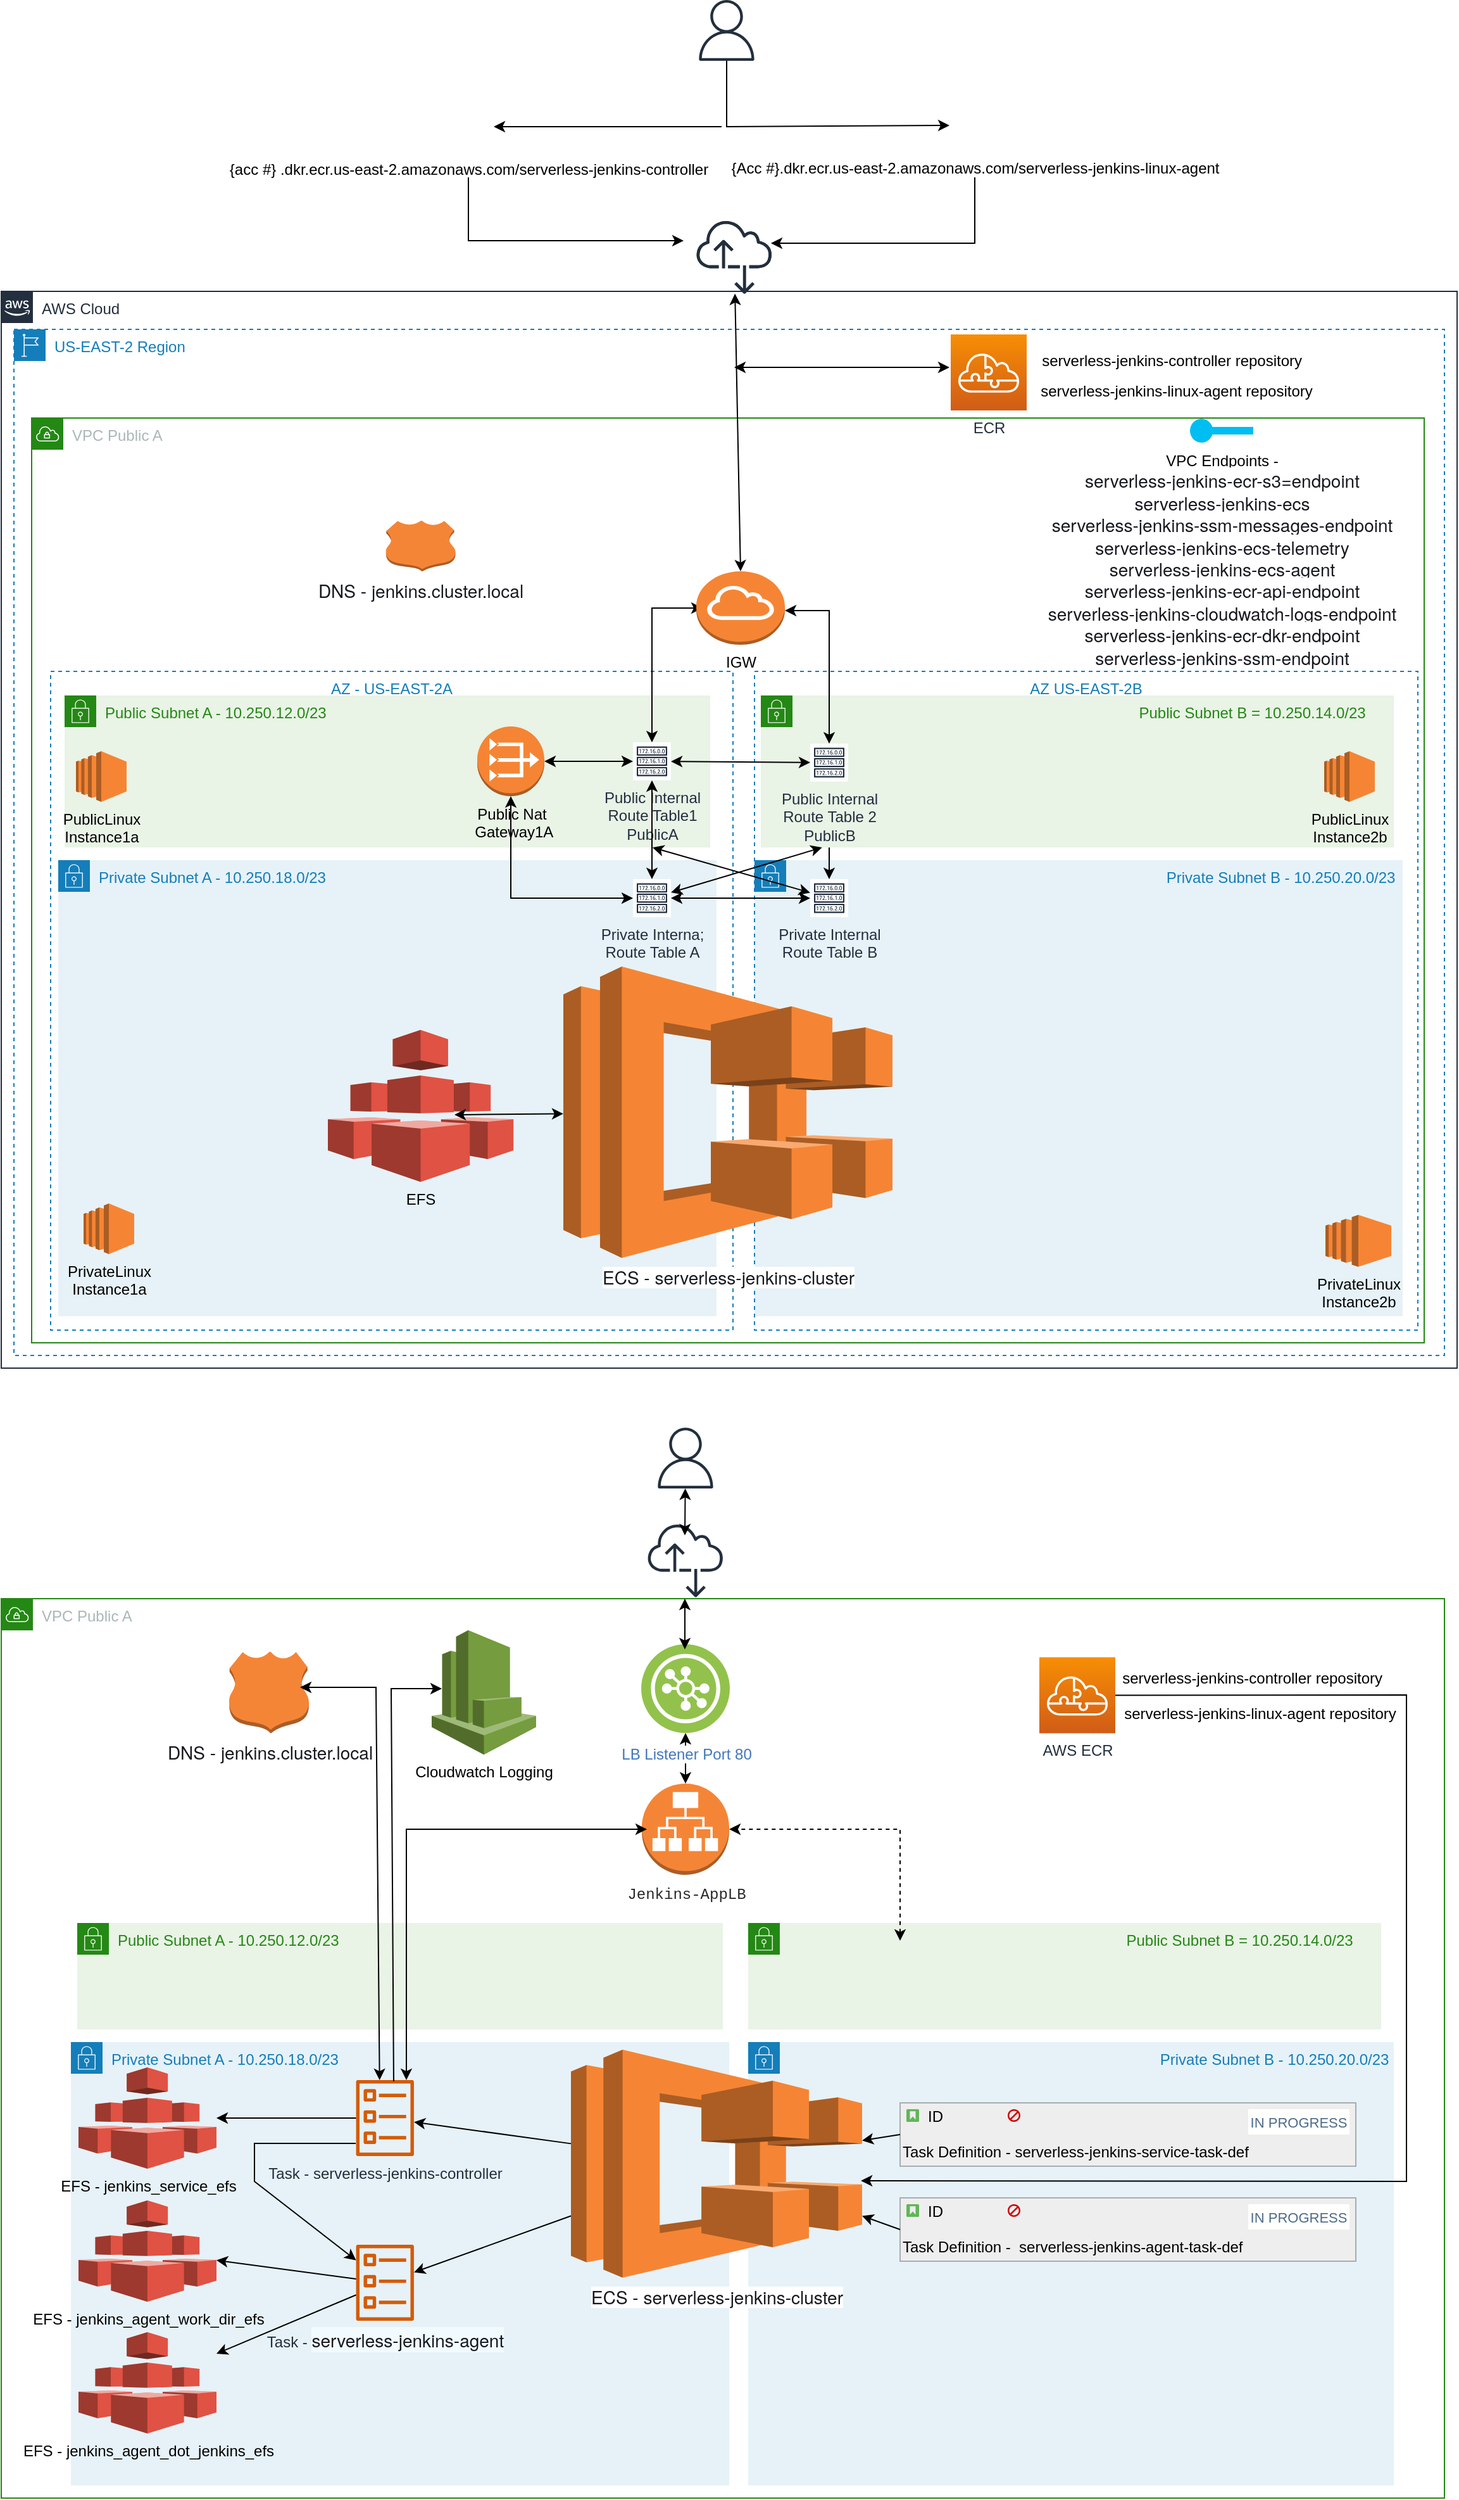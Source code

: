 <mxfile version="20.8.2" type="device"><diagram id="imPzJ7GHlRmE-FgU0-8W" name="Page-1"><mxGraphModel dx="2522" dy="2211" grid="1" gridSize="10" guides="1" tooltips="1" connect="1" arrows="1" fold="1" page="1" pageScale="1" pageWidth="1169" pageHeight="827" math="0" shadow="0"><root><mxCell id="0"/><mxCell id="1" parent="0"/><mxCell id="YlYiqi4U1oEs7tJR9EEZ-39" value="Public Subnet A - 10.250.12.0/23" style="points=[[0,0],[0.25,0],[0.5,0],[0.75,0],[1,0],[1,0.25],[1,0.5],[1,0.75],[1,1],[0.75,1],[0.5,1],[0.25,1],[0,1],[0,0.75],[0,0.5],[0,0.25]];outlineConnect=0;gradientColor=none;html=1;whiteSpace=wrap;fontSize=12;fontStyle=0;container=1;pointerEvents=0;collapsible=0;recursiveResize=0;shape=mxgraph.aws4.group;grIcon=mxgraph.aws4.group_security_group;grStroke=0;strokeColor=#248814;fillColor=#E9F3E6;verticalAlign=top;align=left;spacingLeft=30;fontColor=#248814;dashed=0;" parent="1" vertex="1"><mxGeometry x="70" y="691" width="510" height="84" as="geometry"/></mxCell><mxCell id="YlYiqi4U1oEs7tJR9EEZ-153" value="&lt;span style=&quot;white-space: pre;&quot;&gt;&#9;&lt;/span&gt;&lt;span style=&quot;white-space: pre;&quot;&gt;&#9;&lt;/span&gt;&lt;span style=&quot;white-space: pre;&quot;&gt;&#9;&lt;/span&gt;&lt;span style=&quot;white-space: pre;&quot;&gt;&#9;&lt;/span&gt;&lt;span style=&quot;white-space: pre;&quot;&gt;&#9;&lt;/span&gt;&lt;span style=&quot;white-space: pre;&quot;&gt;&#9;&lt;/span&gt;&lt;span style=&quot;white-space: pre;&quot;&gt;&#9;&lt;/span&gt;&lt;span style=&quot;white-space: pre;&quot;&gt;&#9;&lt;/span&gt;&lt;span style=&quot;white-space: pre;&quot;&gt;&#9;&lt;/span&gt;&lt;span style=&quot;white-space: pre;&quot;&gt;&#9;&lt;/span&gt;&lt;span style=&quot;white-space: pre;&quot;&gt;&#9;&lt;/span&gt;Private Subnet B - 10.250.20.0/23" style="points=[[0,0],[0.25,0],[0.5,0],[0.75,0],[1,0],[1,0.25],[1,0.5],[1,0.75],[1,1],[0.75,1],[0.5,1],[0.25,1],[0,1],[0,0.75],[0,0.5],[0,0.25]];outlineConnect=0;gradientColor=none;html=1;whiteSpace=wrap;fontSize=12;fontStyle=0;container=1;pointerEvents=0;collapsible=0;recursiveResize=0;shape=mxgraph.aws4.group;grIcon=mxgraph.aws4.group_security_group;grStroke=0;strokeColor=#147EBA;fillColor=#E6F2F8;verticalAlign=top;align=left;spacingLeft=30;fontColor=#147EBA;dashed=0;" parent="1" vertex="1"><mxGeometry x="600" y="785" width="510" height="350" as="geometry"/></mxCell><mxCell id="YlYiqi4U1oEs7tJR9EEZ-102" value="VPC Public A" style="points=[[0,0],[0.25,0],[0.5,0],[0.75,0],[1,0],[1,0.25],[1,0.5],[1,0.75],[1,1],[0.75,1],[0.5,1],[0.25,1],[0,1],[0,0.75],[0,0.5],[0,0.25]];outlineConnect=0;gradientColor=none;html=1;whiteSpace=wrap;fontSize=12;fontStyle=0;container=1;pointerEvents=0;collapsible=0;recursiveResize=0;shape=mxgraph.aws4.group;grIcon=mxgraph.aws4.group_vpc;strokeColor=#248814;fillColor=none;verticalAlign=top;align=left;spacingLeft=30;fontColor=#AAB7B8;dashed=0;" parent="1" vertex="1"><mxGeometry x="10" y="435" width="1140" height="710" as="geometry"/></mxCell><mxCell id="YlYiqi4U1oEs7tJR9EEZ-150" value="Private Subnet A - 10.250.18.0/23&lt;br&gt;" style="points=[[0,0],[0.25,0],[0.5,0],[0.75,0],[1,0],[1,0.25],[1,0.5],[1,0.75],[1,1],[0.75,1],[0.5,1],[0.25,1],[0,1],[0,0.75],[0,0.5],[0,0.25]];outlineConnect=0;gradientColor=none;html=1;whiteSpace=wrap;fontSize=12;fontStyle=0;container=1;pointerEvents=0;collapsible=0;recursiveResize=0;shape=mxgraph.aws4.group;grIcon=mxgraph.aws4.group_security_group;grStroke=0;strokeColor=#147EBA;fillColor=#E6F2F8;verticalAlign=top;align=left;spacingLeft=30;fontColor=#147EBA;dashed=0;" parent="YlYiqi4U1oEs7tJR9EEZ-102" vertex="1"><mxGeometry x="55" y="350" width="520" height="350" as="geometry"/></mxCell><mxCell id="YlYiqi4U1oEs7tJR9EEZ-57" value="EFS - jenkins_agent_dot_jenkins_efs" style="outlineConnect=0;dashed=0;verticalLabelPosition=bottom;verticalAlign=top;align=center;html=1;shape=mxgraph.aws3.efs;fillColor=#E05243;gradientColor=none;" parent="YlYiqi4U1oEs7tJR9EEZ-150" vertex="1"><mxGeometry x="6" y="229" width="109" height="80" as="geometry"/></mxCell><mxCell id="YlYiqi4U1oEs7tJR9EEZ-60" value="EFS - jenkins_agent_work_dir_efs" style="outlineConnect=0;dashed=0;verticalLabelPosition=bottom;verticalAlign=top;align=center;html=1;shape=mxgraph.aws3.efs;fillColor=#E05243;gradientColor=none;" parent="YlYiqi4U1oEs7tJR9EEZ-150" vertex="1"><mxGeometry x="6" y="125" width="109" height="80" as="geometry"/></mxCell><mxCell id="YlYiqi4U1oEs7tJR9EEZ-63" value="EFS - jenkins_service_efs" style="outlineConnect=0;dashed=0;verticalLabelPosition=bottom;verticalAlign=top;align=center;html=1;shape=mxgraph.aws3.efs;fillColor=#E05243;gradientColor=none;" parent="YlYiqi4U1oEs7tJR9EEZ-150" vertex="1"><mxGeometry x="6" y="20" width="109" height="80" as="geometry"/></mxCell><mxCell id="YlYiqi4U1oEs7tJR9EEZ-103" value="Cloudwatch Logging" style="outlineConnect=0;dashed=0;verticalLabelPosition=bottom;verticalAlign=top;align=center;html=1;shape=mxgraph.aws3.cloudwatch;fillColor=#759C3E;gradientColor=none;" parent="YlYiqi4U1oEs7tJR9EEZ-102" vertex="1"><mxGeometry x="340" y="24.88" width="82.5" height="98.25" as="geometry"/></mxCell><mxCell id="YlYiqi4U1oEs7tJR9EEZ-50" value="&lt;span style=&quot;color: rgb(22, 25, 31); font-family: &amp;quot;Amazon Ember&amp;quot;, &amp;quot;Helvetica Neue&amp;quot;, Roboto, Arial, sans-serif; font-size: 14px; text-align: start; background-color: rgb(255, 255, 255);&quot;&gt;DNS - jenkins.cluster.local&lt;/span&gt;" style="outlineConnect=0;dashed=0;verticalLabelPosition=bottom;verticalAlign=top;align=center;html=1;shape=mxgraph.aws3.hosted_zone;fillColor=#F58536;gradientColor=none;" parent="YlYiqi4U1oEs7tJR9EEZ-102" vertex="1"><mxGeometry x="180" y="41.75" width="63" height="64.5" as="geometry"/></mxCell><mxCell id="YlYiqi4U1oEs7tJR9EEZ-122" value="AWS ECR" style="sketch=0;points=[[0,0,0],[0.25,0,0],[0.5,0,0],[0.75,0,0],[1,0,0],[0,1,0],[0.25,1,0],[0.5,1,0],[0.75,1,0],[1,1,0],[0,0.25,0],[0,0.5,0],[0,0.75,0],[1,0.25,0],[1,0.5,0],[1,0.75,0]];outlineConnect=0;fontColor=#232F3E;gradientColor=#F78E04;gradientDirection=north;fillColor=#D05C17;strokeColor=#ffffff;dashed=0;verticalLabelPosition=bottom;verticalAlign=top;align=center;html=1;fontSize=12;fontStyle=0;aspect=fixed;shape=mxgraph.aws4.resourceIcon;resIcon=mxgraph.aws4.serverless_application_repository;" parent="YlYiqi4U1oEs7tJR9EEZ-102" vertex="1"><mxGeometry x="820" y="46.26" width="60" height="60" as="geometry"/></mxCell><mxCell id="YlYiqi4U1oEs7tJR9EEZ-123" value="serverless-jenkins-controller repository&amp;nbsp;" style="text;html=1;strokeColor=none;fillColor=none;align=center;verticalAlign=middle;whiteSpace=wrap;rounded=0;" parent="YlYiqi4U1oEs7tJR9EEZ-102" vertex="1"><mxGeometry x="880" y="46.26" width="220" height="33.74" as="geometry"/></mxCell><mxCell id="YlYiqi4U1oEs7tJR9EEZ-124" value="serverless-jenkins-linux-agent repository" style="text;html=1;strokeColor=none;fillColor=none;align=center;verticalAlign=middle;whiteSpace=wrap;rounded=0;" parent="YlYiqi4U1oEs7tJR9EEZ-102" vertex="1"><mxGeometry x="880" y="76.26" width="229" height="30" as="geometry"/></mxCell><mxCell id="YlYiqi4U1oEs7tJR9EEZ-125" value="Task - serverless-jenkins-controller" style="sketch=0;outlineConnect=0;fontColor=#232F3E;gradientColor=none;fillColor=#D45B07;strokeColor=none;dashed=0;verticalLabelPosition=bottom;verticalAlign=top;align=center;html=1;fontSize=12;fontStyle=0;aspect=fixed;pointerEvents=1;shape=mxgraph.aws4.ecs_task;" parent="YlYiqi4U1oEs7tJR9EEZ-102" vertex="1"><mxGeometry x="280" y="380" width="46.25" height="60" as="geometry"/></mxCell><mxCell id="YlYiqi4U1oEs7tJR9EEZ-126" value="Task -&amp;nbsp;&lt;span style=&quot;color: rgb(22, 25, 31); font-family: &amp;quot;Amazon Ember&amp;quot;, &amp;quot;Helvetica Neue&amp;quot;, Roboto, Arial, sans-serif; font-size: 14px; text-align: left; background-color: rgb(241, 250, 255);&quot;&gt;serverless-jenkins-agent&lt;/span&gt;" style="sketch=0;outlineConnect=0;fontColor=#232F3E;gradientColor=none;fillColor=#D45B07;strokeColor=none;dashed=0;verticalLabelPosition=bottom;verticalAlign=top;align=center;html=1;fontSize=12;fontStyle=0;aspect=fixed;pointerEvents=1;shape=mxgraph.aws4.ecs_task;" parent="YlYiqi4U1oEs7tJR9EEZ-102" vertex="1"><mxGeometry x="280" y="510" width="46.25" height="60" as="geometry"/></mxCell><mxCell id="YlYiqi4U1oEs7tJR9EEZ-145" value="" style="endArrow=classic;html=1;rounded=0;" parent="YlYiqi4U1oEs7tJR9EEZ-102" source="YlYiqi4U1oEs7tJR9EEZ-125" target="YlYiqi4U1oEs7tJR9EEZ-63" edge="1"><mxGeometry width="50" height="50" relative="1" as="geometry"><mxPoint x="250" y="420" as="sourcePoint"/><mxPoint x="300" y="370" as="targetPoint"/></mxGeometry></mxCell><mxCell id="YlYiqi4U1oEs7tJR9EEZ-146" value="" style="endArrow=classic;html=1;rounded=0;" parent="YlYiqi4U1oEs7tJR9EEZ-102" source="YlYiqi4U1oEs7tJR9EEZ-126" target="YlYiqi4U1oEs7tJR9EEZ-60" edge="1"><mxGeometry width="50" height="50" relative="1" as="geometry"><mxPoint x="200" y="520" as="sourcePoint"/><mxPoint x="250" y="470" as="targetPoint"/></mxGeometry></mxCell><mxCell id="YlYiqi4U1oEs7tJR9EEZ-147" value="" style="endArrow=classic;html=1;rounded=0;" parent="YlYiqi4U1oEs7tJR9EEZ-102" source="YlYiqi4U1oEs7tJR9EEZ-126" target="YlYiqi4U1oEs7tJR9EEZ-57" edge="1"><mxGeometry width="50" height="50" relative="1" as="geometry"><mxPoint x="250" y="660" as="sourcePoint"/><mxPoint x="300" y="610" as="targetPoint"/></mxGeometry></mxCell><mxCell id="YlYiqi4U1oEs7tJR9EEZ-155" value="" style="endArrow=classic;html=1;rounded=0;" parent="YlYiqi4U1oEs7tJR9EEZ-102" target="YlYiqi4U1oEs7tJR9EEZ-126" edge="1"><mxGeometry width="50" height="50" relative="1" as="geometry"><mxPoint x="280" y="430" as="sourcePoint"/><mxPoint x="330" y="380" as="targetPoint"/><Array as="points"><mxPoint x="200" y="430"/><mxPoint x="200" y="460"/></Array></mxGeometry></mxCell><mxCell id="YlYiqi4U1oEs7tJR9EEZ-159" value="" style="endArrow=classic;startArrow=classic;html=1;rounded=0;" parent="YlYiqi4U1oEs7tJR9EEZ-102" edge="1"><mxGeometry width="50" height="50" relative="1" as="geometry"><mxPoint x="298.849" y="380" as="sourcePoint"/><mxPoint x="236" y="70" as="targetPoint"/><Array as="points"><mxPoint x="296" y="70"/></Array></mxGeometry></mxCell><mxCell id="YlYiqi4U1oEs7tJR9EEZ-165" value="" style="endArrow=classic;html=1;rounded=0;exitX=0.694;exitY=0.017;exitDx=0;exitDy=0;exitPerimeter=0;" parent="YlYiqi4U1oEs7tJR9EEZ-102" edge="1"><mxGeometry width="50" height="50" relative="1" as="geometry"><mxPoint x="309.987" y="381.02" as="sourcePoint"/><mxPoint x="348" y="71" as="targetPoint"/><Array as="points"><mxPoint x="308" y="71"/></Array></mxGeometry></mxCell><mxCell id="YlYiqi4U1oEs7tJR9EEZ-1" value="" style="sketch=0;outlineConnect=0;fontColor=#232F3E;gradientColor=none;fillColor=#232F3D;strokeColor=none;dashed=0;verticalLabelPosition=bottom;verticalAlign=top;align=center;html=1;fontSize=12;fontStyle=0;aspect=fixed;pointerEvents=1;shape=mxgraph.aws4.internet_alt2;" parent="1" vertex="1"><mxGeometry x="559" y="-654" width="60" height="60" as="geometry"/></mxCell><mxCell id="4TuS7Jb3nE9DeWAqsdKn-1" value="AWS Cloud" style="points=[[0,0],[0.25,0],[0.5,0],[0.75,0],[1,0],[1,0.25],[1,0.5],[1,0.75],[1,1],[0.75,1],[0.5,1],[0.25,1],[0,1],[0,0.75],[0,0.5],[0,0.25]];outlineConnect=0;gradientColor=none;html=1;whiteSpace=wrap;fontSize=12;fontStyle=0;container=1;pointerEvents=0;collapsible=0;recursiveResize=0;shape=mxgraph.aws4.group;grIcon=mxgraph.aws4.group_aws_cloud_alt;strokeColor=#232F3E;fillColor=none;verticalAlign=top;align=left;spacingLeft=30;fontColor=#232F3E;dashed=0;" parent="1" vertex="1"><mxGeometry x="10" y="-597" width="1150" height="850" as="geometry"/></mxCell><mxCell id="4TuS7Jb3nE9DeWAqsdKn-2" value="US-EAST-2 Region" style="points=[[0,0],[0.25,0],[0.5,0],[0.75,0],[1,0],[1,0.25],[1,0.5],[1,0.75],[1,1],[0.75,1],[0.5,1],[0.25,1],[0,1],[0,0.75],[0,0.5],[0,0.25]];outlineConnect=0;gradientColor=none;html=1;whiteSpace=wrap;fontSize=12;fontStyle=0;container=1;pointerEvents=0;collapsible=0;recursiveResize=0;shape=mxgraph.aws4.group;grIcon=mxgraph.aws4.group_region;strokeColor=#147EBA;fillColor=none;verticalAlign=top;align=left;spacingLeft=30;fontColor=#147EBA;dashed=1;" parent="4TuS7Jb3nE9DeWAqsdKn-1" vertex="1"><mxGeometry x="10" y="30" width="1130" height="810" as="geometry"/></mxCell><mxCell id="4TuS7Jb3nE9DeWAqsdKn-8" value="VPC Public A" style="points=[[0,0],[0.25,0],[0.5,0],[0.75,0],[1,0],[1,0.25],[1,0.5],[1,0.75],[1,1],[0.75,1],[0.5,1],[0.25,1],[0,1],[0,0.75],[0,0.5],[0,0.25]];outlineConnect=0;gradientColor=none;html=1;whiteSpace=wrap;fontSize=12;fontStyle=0;container=0;pointerEvents=0;collapsible=0;recursiveResize=0;shape=mxgraph.aws4.group;grIcon=mxgraph.aws4.group_vpc;strokeColor=#248814;fillColor=none;verticalAlign=top;align=left;spacingLeft=30;fontColor=#AAB7B8;dashed=0;" parent="4TuS7Jb3nE9DeWAqsdKn-2" vertex="1"><mxGeometry x="14" y="70" width="1100" height="730" as="geometry"/></mxCell><mxCell id="4TuS7Jb3nE9DeWAqsdKn-5" value="AZ - US-EAST-2A" style="fillColor=none;strokeColor=#147EBA;dashed=1;verticalAlign=top;fontStyle=0;fontColor=#147EBA;" parent="4TuS7Jb3nE9DeWAqsdKn-2" vertex="1"><mxGeometry x="29" y="270" width="539" height="520" as="geometry"/></mxCell><mxCell id="4TuS7Jb3nE9DeWAqsdKn-21" value="Public Subnet A - 10.250.12.0/23" style="points=[[0,0],[0.25,0],[0.5,0],[0.75,0],[1,0],[1,0.25],[1,0.5],[1,0.75],[1,1],[0.75,1],[0.5,1],[0.25,1],[0,1],[0,0.75],[0,0.5],[0,0.25]];outlineConnect=0;gradientColor=none;html=1;whiteSpace=wrap;fontSize=12;fontStyle=0;container=1;pointerEvents=0;collapsible=0;recursiveResize=0;shape=mxgraph.aws4.group;grIcon=mxgraph.aws4.group_security_group;grStroke=0;strokeColor=#248814;fillColor=#E9F3E6;verticalAlign=top;align=left;spacingLeft=30;fontColor=#248814;dashed=0;" parent="4TuS7Jb3nE9DeWAqsdKn-2" vertex="1"><mxGeometry x="40" y="289" width="510" height="120" as="geometry"/></mxCell><mxCell id="4TuS7Jb3nE9DeWAqsdKn-31" value="Public Internal &lt;br&gt;Route Table1&lt;br&gt;PublicA" style="sketch=0;outlineConnect=0;fontColor=#232F3E;gradientColor=none;strokeColor=#232F3E;fillColor=#ffffff;dashed=0;verticalLabelPosition=bottom;verticalAlign=top;align=center;html=1;fontSize=12;fontStyle=0;aspect=fixed;shape=mxgraph.aws4.resourceIcon;resIcon=mxgraph.aws4.route_table;" parent="4TuS7Jb3nE9DeWAqsdKn-21" vertex="1"><mxGeometry x="449" y="37" width="30" height="30" as="geometry"/></mxCell><mxCell id="4TuS7Jb3nE9DeWAqsdKn-20" value="&lt;span style=&quot;white-space: pre;&quot;&gt;&#9;&lt;/span&gt;&lt;span style=&quot;white-space: pre;&quot;&gt;&#9;&lt;/span&gt;&lt;span style=&quot;white-space: pre;&quot;&gt;&#9;&lt;/span&gt;&lt;span style=&quot;white-space: pre;&quot;&gt;&#9;&lt;/span&gt;&lt;span style=&quot;white-space: pre;&quot;&gt;&#9;&lt;/span&gt;&lt;span style=&quot;white-space: pre;&quot;&gt;&#9;&lt;/span&gt;&lt;span style=&quot;white-space: pre;&quot;&gt;&#9;&lt;/span&gt;&lt;span style=&quot;white-space: pre;&quot;&gt;&#9;&lt;/span&gt;&lt;span style=&quot;white-space: pre;&quot;&gt;&#9;&lt;/span&gt;&lt;span style=&quot;white-space: pre;&quot;&gt;&#9;&lt;/span&gt;&lt;span style=&quot;white-space: pre;&quot;&gt;&#9;&lt;/span&gt;Private Subnet B - 10.250.20.0/23" style="points=[[0,0],[0.25,0],[0.5,0],[0.75,0],[1,0],[1,0.25],[1,0.5],[1,0.75],[1,1],[0.75,1],[0.5,1],[0.25,1],[0,1],[0,0.75],[0,0.5],[0,0.25]];outlineConnect=0;gradientColor=none;html=1;whiteSpace=wrap;fontSize=12;fontStyle=0;container=1;pointerEvents=0;collapsible=0;recursiveResize=0;shape=mxgraph.aws4.group;grIcon=mxgraph.aws4.group_security_group;grStroke=0;strokeColor=#147EBA;fillColor=#E6F2F8;verticalAlign=top;align=left;spacingLeft=30;fontColor=#147EBA;dashed=0;" parent="4TuS7Jb3nE9DeWAqsdKn-2" vertex="1"><mxGeometry x="585" y="419" width="512" height="360" as="geometry"/></mxCell><mxCell id="4TuS7Jb3nE9DeWAqsdKn-16" value="Private Subnet A - 10.250.18.0/23&lt;br&gt;" style="points=[[0,0],[0.25,0],[0.5,0],[0.75,0],[1,0],[1,0.25],[1,0.5],[1,0.75],[1,1],[0.75,1],[0.5,1],[0.25,1],[0,1],[0,0.75],[0,0.5],[0,0.25]];outlineConnect=0;gradientColor=none;html=1;whiteSpace=wrap;fontSize=12;fontStyle=0;container=1;pointerEvents=0;collapsible=0;recursiveResize=0;shape=mxgraph.aws4.group;grIcon=mxgraph.aws4.group_security_group;grStroke=0;strokeColor=#147EBA;fillColor=#E6F2F8;verticalAlign=top;align=left;spacingLeft=30;fontColor=#147EBA;dashed=0;" parent="4TuS7Jb3nE9DeWAqsdKn-2" vertex="1"><mxGeometry x="35" y="419" width="520" height="360" as="geometry"/></mxCell><mxCell id="4TuS7Jb3nE9DeWAqsdKn-72" value="PrivateLinux&lt;br&gt;Instance1a" style="outlineConnect=0;dashed=0;verticalLabelPosition=bottom;verticalAlign=top;align=center;html=1;shape=mxgraph.aws3.ec2;fillColor=#F58534;gradientColor=none;" parent="4TuS7Jb3nE9DeWAqsdKn-16" vertex="1"><mxGeometry x="20" y="271" width="40" height="40" as="geometry"/></mxCell><mxCell id="4TuS7Jb3nE9DeWAqsdKn-28" value="Private Interna; &lt;br&gt;Route Table A&lt;br&gt;" style="sketch=0;outlineConnect=0;fontColor=#232F3E;gradientColor=none;strokeColor=#232F3E;fillColor=#ffffff;dashed=0;verticalLabelPosition=bottom;verticalAlign=top;align=center;html=1;fontSize=12;fontStyle=0;aspect=fixed;shape=mxgraph.aws4.resourceIcon;resIcon=mxgraph.aws4.route_table;" parent="4TuS7Jb3nE9DeWAqsdKn-16" vertex="1"><mxGeometry x="454" y="15" width="30" height="30" as="geometry"/></mxCell><mxCell id="4TuS7Jb3nE9DeWAqsdKn-4" value="AZ US-EAST-2B" style="fillColor=none;strokeColor=#147EBA;dashed=1;verticalAlign=top;fontStyle=0;fontColor=#147EBA;" parent="4TuS7Jb3nE9DeWAqsdKn-2" vertex="1"><mxGeometry x="585" y="270" width="524" height="520" as="geometry"/></mxCell><mxCell id="4TuS7Jb3nE9DeWAqsdKn-63" style="edgeStyle=orthogonalEdgeStyle;rounded=0;orthogonalLoop=1;jettySize=auto;html=1;entryX=0.5;entryY=1;entryDx=0;entryDy=0;entryPerimeter=0;startArrow=classic;startFill=1;elbow=vertical;" parent="4TuS7Jb3nE9DeWAqsdKn-2" source="4TuS7Jb3nE9DeWAqsdKn-28" target="4TuS7Jb3nE9DeWAqsdKn-59" edge="1"><mxGeometry relative="1" as="geometry"/></mxCell><mxCell id="EKNUYEu3E0tdR9hXkf0K-1" style="edgeStyle=orthogonalEdgeStyle;rounded=0;orthogonalLoop=1;jettySize=auto;html=1;startArrow=classic;startFill=1;" parent="4TuS7Jb3nE9DeWAqsdKn-2" source="4TuS7Jb3nE9DeWAqsdKn-59" target="4TuS7Jb3nE9DeWAqsdKn-31" edge="1"><mxGeometry relative="1" as="geometry"/></mxCell><mxCell id="4TuS7Jb3nE9DeWAqsdKn-59" value="Public Nat&lt;br&gt;&amp;nbsp;Gateway1A" style="outlineConnect=0;dashed=0;verticalLabelPosition=bottom;verticalAlign=top;align=center;html=1;shape=mxgraph.aws3.vpc_nat_gateway;fillColor=#F58534;gradientColor=none;" parent="4TuS7Jb3nE9DeWAqsdKn-2" vertex="1"><mxGeometry x="366" y="313.5" width="53" height="55" as="geometry"/></mxCell><mxCell id="4TuS7Jb3nE9DeWAqsdKn-68" value="PublicLinux&lt;br&gt;Instance1a" style="outlineConnect=0;dashed=0;verticalLabelPosition=bottom;verticalAlign=top;align=center;html=1;shape=mxgraph.aws3.ec2;fillColor=#F58534;gradientColor=none;" parent="4TuS7Jb3nE9DeWAqsdKn-2" vertex="1"><mxGeometry x="49" y="333" width="40" height="40" as="geometry"/></mxCell><mxCell id="YlYiqi4U1oEs7tJR9EEZ-11" value="&lt;span style=&quot;display: inline-block; max-width: 100%; color: rgb(22, 25, 31); text-align: left; font-family: &amp;quot;Amazon Ember&amp;quot;, &amp;quot;Helvetica Neue&amp;quot;, Roboto, Arial, sans-serif; font-size: 14px; background-color: rgb(255, 255, 255);&quot; class=&quot;awsui_trigger_xjuzf_1jy7q_747&quot;&gt;&lt;div style=&quot;align-items: center; cursor: pointer; display: inline-flex;&quot; tabindex=&quot;0&quot; role=&quot;button&quot; data-testid=&quot;copyOneLine&quot; class=&quot;ecs-copy-one-line__button&quot;&gt;&lt;span style=&quot;word-break: break-all;&quot; class=&quot;awsui-util-copy-text&quot;&gt;ECS - serverless-jenkins-cluster&lt;/span&gt;&lt;/div&gt;&lt;/span&gt;&lt;div style=&quot;display: inline; color: rgb(22, 25, 31); font-family: &amp;quot;Amazon Ember&amp;quot;, &amp;quot;Helvetica Neue&amp;quot;, Roboto, Arial, sans-serif; font-size: 14px; text-align: left; background-color: rgb(255, 255, 255);&quot; class=&quot;awsui_popover-content_xjuzf_1jy7q_787&quot; aria-atomic=&quot;true&quot; aria-live=&quot;polite&quot;&gt;&lt;div style=&quot;display: inline-block; position: fixed; top: 362px; left: 534.164px; z-index: 2000; animation: awsui_awsui-motion-fade-in_xjuzf_1jy7q_1 var(--motion-duration-show-paced-7wspqf, 0.18s) var(--motion-easing-show-paced-wj4ybn, ease-out);&quot; class=&quot;awsui_container_xjuzf_1jy7q_488&quot;&gt;&lt;div style=&quot;position: absolute; display: inline-block; transform: rotate(-90deg); transform-origin: 0px 100%; top: 22px; left: 0px;&quot; aria-hidden=&quot;true&quot; class=&quot;awsui_container-arrow_xjuzf_1jy7q_542 awsui_container-arrow-position-right-top_xjuzf_1jy7q_546&quot;&gt;&lt;div style=&quot;width: 20px; height: 10px;&quot; class=&quot;awsui_arrow_xjuzf_1jy7q_185 awsui_arrow-position-right-top_xjuzf_1jy7q_220&quot;&gt;&lt;/div&gt;&lt;/div&gt;&lt;/div&gt;&lt;/div&gt;" style="outlineConnect=0;dashed=0;verticalLabelPosition=bottom;verticalAlign=top;align=center;html=1;shape=mxgraph.aws3.ecs;fillColor=#F58534;gradientColor=none;" parent="4TuS7Jb3nE9DeWAqsdKn-2" vertex="1"><mxGeometry x="434" y="503" width="260" height="230" as="geometry"/></mxCell><mxCell id="4TuS7Jb3nE9DeWAqsdKn-30" value="Private Internal &lt;br&gt;Route Table B&lt;br&gt;" style="sketch=0;outlineConnect=0;fontColor=#232F3E;gradientColor=none;strokeColor=#232F3E;fillColor=#ffffff;dashed=0;verticalLabelPosition=bottom;verticalAlign=top;align=center;html=1;fontSize=12;fontStyle=0;aspect=fixed;shape=mxgraph.aws4.resourceIcon;resIcon=mxgraph.aws4.route_table;" parent="4TuS7Jb3nE9DeWAqsdKn-2" vertex="1"><mxGeometry x="629" y="434" width="30" height="30" as="geometry"/></mxCell><mxCell id="4TuS7Jb3nE9DeWAqsdKn-57" style="edgeStyle=none;rounded=0;orthogonalLoop=1;jettySize=auto;html=1;elbow=vertical;startArrow=classic;startFill=1;" parent="4TuS7Jb3nE9DeWAqsdKn-2" source="4TuS7Jb3nE9DeWAqsdKn-21" target="4TuS7Jb3nE9DeWAqsdKn-30" edge="1"><mxGeometry relative="1" as="geometry"><mxPoint x="539" y="391" as="sourcePoint"/></mxGeometry></mxCell><mxCell id="4TuS7Jb3nE9DeWAqsdKn-55" style="edgeStyle=none;rounded=0;orthogonalLoop=1;jettySize=auto;html=1;elbow=vertical;startArrow=classic;startFill=1;" parent="4TuS7Jb3nE9DeWAqsdKn-2" source="4TuS7Jb3nE9DeWAqsdKn-32" target="4TuS7Jb3nE9DeWAqsdKn-30" edge="1"><mxGeometry relative="1" as="geometry"/></mxCell><mxCell id="4TuS7Jb3nE9DeWAqsdKn-56" style="edgeStyle=none;rounded=0;orthogonalLoop=1;jettySize=auto;html=1;elbow=vertical;startArrow=classic;startFill=1;" parent="4TuS7Jb3nE9DeWAqsdKn-2" source="4TuS7Jb3nE9DeWAqsdKn-28" target="4TuS7Jb3nE9DeWAqsdKn-30" edge="1"><mxGeometry relative="1" as="geometry"/></mxCell><mxCell id="YlYiqi4U1oEs7tJR9EEZ-106" value="ECR" style="sketch=0;points=[[0,0,0],[0.25,0,0],[0.5,0,0],[0.75,0,0],[1,0,0],[0,1,0],[0.25,1,0],[0.5,1,0],[0.75,1,0],[1,1,0],[0,0.25,0],[0,0.5,0],[0,0.75,0],[1,0.25,0],[1,0.5,0],[1,0.75,0]];outlineConnect=0;fontColor=#232F3E;gradientColor=#F78E04;gradientDirection=north;fillColor=#D05C17;strokeColor=#ffffff;dashed=0;verticalLabelPosition=bottom;verticalAlign=top;align=center;html=1;fontSize=12;fontStyle=0;aspect=fixed;shape=mxgraph.aws4.resourceIcon;resIcon=mxgraph.aws4.serverless_application_repository;" parent="4TuS7Jb3nE9DeWAqsdKn-2" vertex="1"><mxGeometry x="740" y="4" width="60" height="60" as="geometry"/></mxCell><mxCell id="YlYiqi4U1oEs7tJR9EEZ-108" value="serverless-jenkins-controller repository&amp;nbsp;" style="text;html=1;strokeColor=none;fillColor=none;align=center;verticalAlign=middle;whiteSpace=wrap;rounded=0;" parent="4TuS7Jb3nE9DeWAqsdKn-2" vertex="1"><mxGeometry x="803" y="10" width="227" height="30" as="geometry"/></mxCell><mxCell id="YlYiqi4U1oEs7tJR9EEZ-109" value="serverless-jenkins-linux-agent repository" style="text;html=1;strokeColor=none;fillColor=none;align=center;verticalAlign=middle;whiteSpace=wrap;rounded=0;" parent="4TuS7Jb3nE9DeWAqsdKn-2" vertex="1"><mxGeometry x="804" y="34" width="229" height="30" as="geometry"/></mxCell><mxCell id="YlYiqi4U1oEs7tJR9EEZ-13" value="EFS" style="outlineConnect=0;dashed=0;verticalLabelPosition=bottom;verticalAlign=top;align=center;html=1;shape=mxgraph.aws3.efs;fillColor=#E05243;gradientColor=none;" parent="4TuS7Jb3nE9DeWAqsdKn-2" vertex="1"><mxGeometry x="248" y="553" width="146.62" height="120" as="geometry"/></mxCell><mxCell id="4TuS7Jb3nE9DeWAqsdKn-70" value="PrivateLinux&lt;br&gt;Instance2b" style="outlineConnect=0;dashed=0;verticalLabelPosition=bottom;verticalAlign=top;align=center;html=1;shape=mxgraph.aws3.ec2;fillColor=#F58534;gradientColor=none;" parent="4TuS7Jb3nE9DeWAqsdKn-2" vertex="1"><mxGeometry x="1036" y="699" width="52" height="41" as="geometry"/></mxCell><mxCell id="YlYiqi4U1oEs7tJR9EEZ-158" value="" style="endArrow=classic;startArrow=classic;html=1;rounded=0;" parent="4TuS7Jb3nE9DeWAqsdKn-2" target="YlYiqi4U1oEs7tJR9EEZ-11" edge="1"><mxGeometry width="50" height="50" relative="1" as="geometry"><mxPoint x="348" y="620" as="sourcePoint"/><mxPoint x="398" y="570" as="targetPoint"/></mxGeometry></mxCell><mxCell id="4TuS7Jb3nE9DeWAqsdKn-22" value="&amp;nbsp; &amp;nbsp; &amp;nbsp; &amp;nbsp; &amp;nbsp; &amp;nbsp; &amp;nbsp; &lt;span style=&quot;white-space: pre;&quot;&gt;&#9;&lt;/span&gt;&lt;span style=&quot;white-space: pre;&quot;&gt;&#9;&lt;/span&gt;&lt;span style=&quot;white-space: pre;&quot;&gt;&#9;&lt;/span&gt;&lt;span style=&quot;white-space: pre;&quot;&gt;&#9;&lt;/span&gt;&lt;span style=&quot;white-space: pre;&quot;&gt;&#9;&lt;/span&gt;&lt;span style=&quot;white-space: pre;&quot;&gt;&#9;&lt;/span&gt;&lt;span style=&quot;white-space: pre;&quot;&gt;&#9;&lt;/span&gt;&lt;span style=&quot;white-space: pre;&quot;&gt;&#9;&lt;/span&gt;&lt;span style=&quot;white-space: pre;&quot;&gt;&#9;&lt;/span&gt;Public Subnet B = 10.250.14.0/23" style="points=[[0,0],[0.25,0],[0.5,0],[0.75,0],[1,0],[1,0.25],[1,0.5],[1,0.75],[1,1],[0.75,1],[0.5,1],[0.25,1],[0,1],[0,0.75],[0,0.5],[0,0.25]];outlineConnect=0;gradientColor=none;html=1;whiteSpace=wrap;fontSize=12;fontStyle=0;container=1;pointerEvents=0;collapsible=0;recursiveResize=0;shape=mxgraph.aws4.group;grIcon=mxgraph.aws4.group_security_group;grStroke=0;strokeColor=#248814;fillColor=#E9F3E6;verticalAlign=top;align=left;spacingLeft=30;fontColor=#248814;dashed=0;" parent="4TuS7Jb3nE9DeWAqsdKn-2" vertex="1"><mxGeometry x="590" y="289" width="500" height="120" as="geometry"/></mxCell><mxCell id="4TuS7Jb3nE9DeWAqsdKn-71" value="PublicLinux&lt;br&gt;Instance2b" style="outlineConnect=0;dashed=0;verticalLabelPosition=bottom;verticalAlign=top;align=center;html=1;shape=mxgraph.aws3.ec2;fillColor=#F58534;gradientColor=none;" parent="4TuS7Jb3nE9DeWAqsdKn-22" vertex="1"><mxGeometry x="445" y="44" width="40" height="40" as="geometry"/></mxCell><mxCell id="4TuS7Jb3nE9DeWAqsdKn-32" value="Public Internal &lt;br&gt;Route Table 2 &lt;br&gt;PublicB" style="sketch=0;outlineConnect=0;fontColor=#232F3E;gradientColor=none;strokeColor=#232F3E;fillColor=#ffffff;dashed=0;verticalLabelPosition=bottom;verticalAlign=top;align=center;html=1;fontSize=12;fontStyle=0;aspect=fixed;shape=mxgraph.aws4.resourceIcon;resIcon=mxgraph.aws4.route_table;" parent="4TuS7Jb3nE9DeWAqsdKn-22" vertex="1"><mxGeometry x="39" y="38" width="30" height="30" as="geometry"/></mxCell><mxCell id="YlYiqi4U1oEs7tJR9EEZ-24" value="" style="endArrow=classic;startArrow=classic;html=1;rounded=0;entryX=0;entryY=0.5;entryDx=0;entryDy=0;entryPerimeter=0;" parent="4TuS7Jb3nE9DeWAqsdKn-2" source="4TuS7Jb3nE9DeWAqsdKn-31" edge="1"><mxGeometry width="50" height="50" relative="1" as="geometry"><mxPoint x="508.38" y="326" as="sourcePoint"/><mxPoint x="544" y="220" as="targetPoint"/><Array as="points"><mxPoint x="504" y="220"/></Array></mxGeometry></mxCell><mxCell id="4TuS7Jb3nE9DeWAqsdKn-23" value="IGW" style="outlineConnect=0;dashed=0;verticalLabelPosition=bottom;verticalAlign=top;align=center;html=1;shape=mxgraph.aws3.internet_gateway;fillColor=#F58534;gradientColor=none;" parent="4TuS7Jb3nE9DeWAqsdKn-2" vertex="1"><mxGeometry x="539" y="191" width="70" height="58" as="geometry"/></mxCell><mxCell id="4TuS7Jb3nE9DeWAqsdKn-49" style="edgeStyle=orthogonalEdgeStyle;rounded=0;orthogonalLoop=1;jettySize=auto;html=1;elbow=vertical;startArrow=classic;startFill=1;" parent="4TuS7Jb3nE9DeWAqsdKn-2" source="4TuS7Jb3nE9DeWAqsdKn-32" edge="1"><mxGeometry relative="1" as="geometry"><mxPoint x="644" y="313" as="sourcePoint"/><mxPoint x="609" y="222" as="targetPoint"/><Array as="points"><mxPoint x="644" y="222"/></Array></mxGeometry></mxCell><mxCell id="YlYiqi4U1oEs7tJR9EEZ-26" value="" style="endArrow=classic;startArrow=classic;html=1;rounded=0;" parent="4TuS7Jb3nE9DeWAqsdKn-2" source="4TuS7Jb3nE9DeWAqsdKn-28" target="4TuS7Jb3nE9DeWAqsdKn-31" edge="1"><mxGeometry width="50" height="50" relative="1" as="geometry"><mxPoint x="539" y="415" as="sourcePoint"/><mxPoint x="589" y="365" as="targetPoint"/></mxGeometry></mxCell><mxCell id="YlYiqi4U1oEs7tJR9EEZ-27" value="" style="endArrow=classic;startArrow=classic;html=1;rounded=0;" parent="4TuS7Jb3nE9DeWAqsdKn-2" source="4TuS7Jb3nE9DeWAqsdKn-28" target="4TuS7Jb3nE9DeWAqsdKn-22" edge="1"><mxGeometry width="50" height="50" relative="1" as="geometry"><mxPoint x="539" y="415" as="sourcePoint"/><mxPoint x="279" y="235" as="targetPoint"/></mxGeometry></mxCell><mxCell id="YlYiqi4U1oEs7tJR9EEZ-28" value="" style="endArrow=classic;startArrow=classic;html=1;rounded=0;" parent="4TuS7Jb3nE9DeWAqsdKn-2" source="4TuS7Jb3nE9DeWAqsdKn-31" target="4TuS7Jb3nE9DeWAqsdKn-32" edge="1"><mxGeometry width="50" height="50" relative="1" as="geometry"><mxPoint x="539" y="461" as="sourcePoint"/><mxPoint x="589" y="411" as="targetPoint"/></mxGeometry></mxCell><mxCell id="YlYiqi4U1oEs7tJR9EEZ-49" value="&lt;span style=&quot;color: rgb(22, 25, 31); font-family: &amp;quot;Amazon Ember&amp;quot;, &amp;quot;Helvetica Neue&amp;quot;, Roboto, Arial, sans-serif; font-size: 14px; text-align: start; background-color: rgb(255, 255, 255);&quot;&gt;DNS - jenkins.cluster.local&lt;/span&gt;" style="outlineConnect=0;dashed=0;verticalLabelPosition=bottom;verticalAlign=top;align=center;html=1;shape=mxgraph.aws3.hosted_zone;fillColor=#F58536;gradientColor=none;" parent="4TuS7Jb3nE9DeWAqsdKn-2" vertex="1"><mxGeometry x="293.81" y="151" width="55" height="40" as="geometry"/></mxCell><mxCell id="YlYiqi4U1oEs7tJR9EEZ-64" value="VPC Endpoints -&lt;br&gt;&lt;span style=&quot;color: rgb(22, 25, 31); font-family: &amp;quot;Amazon Ember&amp;quot;, &amp;quot;Helvetica Neue&amp;quot;, Roboto, Arial, sans-serif; font-size: 14px; text-align: left; background-color: rgb(255, 255, 255);&quot;&gt;serverless-jenkins-ecr-s3=endpoint&lt;br&gt;&lt;/span&gt;&lt;span style=&quot;color: rgb(22, 25, 31); font-family: &amp;quot;Amazon Ember&amp;quot;, &amp;quot;Helvetica Neue&amp;quot;, Roboto, Arial, sans-serif; font-size: 14px; text-align: left; background-color: rgb(255, 255, 255);&quot;&gt;serverless-jenkins-ecs&lt;br&gt;&lt;/span&gt;&lt;span style=&quot;color: rgb(22, 25, 31); font-family: &amp;quot;Amazon Ember&amp;quot;, &amp;quot;Helvetica Neue&amp;quot;, Roboto, Arial, sans-serif; font-size: 14px; text-align: left; background-color: rgb(255, 255, 255);&quot;&gt;serverless-jenkins-ssm-messages-endpoint&lt;br&gt;&lt;/span&gt;&lt;span style=&quot;color: rgb(22, 25, 31); font-family: &amp;quot;Amazon Ember&amp;quot;, &amp;quot;Helvetica Neue&amp;quot;, Roboto, Arial, sans-serif; font-size: 14px; text-align: left; background-color: rgb(255, 255, 255);&quot;&gt;serverless-jenkins-ecs-telemetry&lt;br&gt;&lt;/span&gt;&lt;span style=&quot;color: rgb(22, 25, 31); font-family: &amp;quot;Amazon Ember&amp;quot;, &amp;quot;Helvetica Neue&amp;quot;, Roboto, Arial, sans-serif; font-size: 14px; text-align: left; background-color: rgb(255, 255, 255);&quot;&gt;serverless-jenkins-ecs-agent&lt;br&gt;&lt;/span&gt;&lt;span style=&quot;color: rgb(22, 25, 31); font-family: &amp;quot;Amazon Ember&amp;quot;, &amp;quot;Helvetica Neue&amp;quot;, Roboto, Arial, sans-serif; font-size: 14px; text-align: left; background-color: rgb(255, 255, 255);&quot;&gt;serverless-jenkins-ecr-api-endpoint&lt;br&gt;&lt;/span&gt;&lt;span style=&quot;color: rgb(22, 25, 31); font-family: &amp;quot;Amazon Ember&amp;quot;, &amp;quot;Helvetica Neue&amp;quot;, Roboto, Arial, sans-serif; font-size: 14px; text-align: left; background-color: rgb(255, 255, 255);&quot;&gt;serverless-jenkins-cloudwatch-logs-endpoint&lt;br&gt;&lt;/span&gt;&lt;span style=&quot;color: rgb(22, 25, 31); font-family: &amp;quot;Amazon Ember&amp;quot;, &amp;quot;Helvetica Neue&amp;quot;, Roboto, Arial, sans-serif; font-size: 14px; text-align: left; background-color: rgb(255, 255, 255);&quot;&gt;serverless-jenkins-ecr-dkr-endpoint&lt;br&gt;&lt;/span&gt;&lt;span style=&quot;color: rgb(22, 25, 31); font-family: &amp;quot;Amazon Ember&amp;quot;, &amp;quot;Helvetica Neue&amp;quot;, Roboto, Arial, sans-serif; font-size: 14px; text-align: left; background-color: rgb(255, 255, 255);&quot;&gt;serverless-jenkins-ssm-endpoint&lt;/span&gt;" style="verticalLabelPosition=bottom;html=1;verticalAlign=top;align=center;strokeColor=none;fillColor=#00BEF2;shape=mxgraph.azure.service_endpoint;" parent="4TuS7Jb3nE9DeWAqsdKn-2" vertex="1"><mxGeometry x="929" y="70" width="50" height="20" as="geometry"/></mxCell><mxCell id="YlYiqi4U1oEs7tJR9EEZ-2" value="" style="sketch=0;outlineConnect=0;fontColor=#232F3E;gradientColor=none;fillColor=#232F3D;strokeColor=none;dashed=0;verticalLabelPosition=bottom;verticalAlign=top;align=center;html=1;fontSize=12;fontStyle=0;aspect=fixed;pointerEvents=1;shape=mxgraph.aws4.user;" parent="1" vertex="1"><mxGeometry x="559" y="-827" width="48" height="48" as="geometry"/></mxCell><mxCell id="YlYiqi4U1oEs7tJR9EEZ-31" value="" style="endArrow=classic;startArrow=classic;html=1;rounded=0;exitX=0.5;exitY=0;exitDx=0;exitDy=0;exitPerimeter=0;" parent="1" source="4TuS7Jb3nE9DeWAqsdKn-23" target="YlYiqi4U1oEs7tJR9EEZ-1" edge="1"><mxGeometry width="50" height="50" relative="1" as="geometry"><mxPoint x="589" y="-497" as="sourcePoint"/><mxPoint x="609" y="-297" as="targetPoint"/></mxGeometry></mxCell><mxCell id="YlYiqi4U1oEs7tJR9EEZ-32" value="&lt;div style=&quot;color: rgb(41, 41, 41); background-color: rgb(255, 255, 255); font-family: Menlo, Monaco, &amp;quot;Courier New&amp;quot;, monospace; line-height: 18px;&quot;&gt;Jenkins-AppLB&lt;/div&gt;" style="outlineConnect=0;dashed=0;verticalLabelPosition=bottom;verticalAlign=top;align=center;html=1;shape=mxgraph.aws3.application_load_balancer;fillColor=#F58536;gradientColor=none;" parent="1" vertex="1"><mxGeometry x="516" y="581" width="69" height="72" as="geometry"/></mxCell><mxCell id="YlYiqi4U1oEs7tJR9EEZ-37" style="edgeStyle=orthogonalEdgeStyle;rounded=0;orthogonalLoop=1;jettySize=auto;html=1;exitX=0.5;exitY=1;exitDx=0;exitDy=0;startArrow=classic;startFill=1;" parent="1" source="YlYiqi4U1oEs7tJR9EEZ-36" target="YlYiqi4U1oEs7tJR9EEZ-32" edge="1"><mxGeometry relative="1" as="geometry"/></mxCell><mxCell id="YlYiqi4U1oEs7tJR9EEZ-36" value="LB Listener Port 80&lt;br&gt;" style="aspect=fixed;perimeter=ellipsePerimeter;html=1;align=center;shadow=0;dashed=0;fontColor=#4277BB;labelBackgroundColor=#ffffff;fontSize=12;spacingTop=3;image;image=img/lib/ibm/vpc/LoadBalancerListener.svg;" parent="1" vertex="1"><mxGeometry x="515.5" y="471" width="70" height="70" as="geometry"/></mxCell><mxCell id="YlYiqi4U1oEs7tJR9EEZ-41" value="&amp;nbsp; &amp;nbsp; &amp;nbsp; &amp;nbsp; &amp;nbsp; &amp;nbsp; &amp;nbsp; &lt;span style=&quot;white-space: pre;&quot;&gt;&#9;&lt;/span&gt;&lt;span style=&quot;white-space: pre;&quot;&gt;&#9;&lt;/span&gt;&lt;span style=&quot;white-space: pre;&quot;&gt;&#9;&lt;/span&gt;&lt;span style=&quot;white-space: pre;&quot;&gt;&#9;&lt;/span&gt;&lt;span style=&quot;white-space: pre;&quot;&gt;&#9;&lt;/span&gt;&lt;span style=&quot;white-space: pre;&quot;&gt;&#9;&lt;/span&gt;&lt;span style=&quot;white-space: pre;&quot;&gt;&#9;&lt;/span&gt;&lt;span style=&quot;white-space: pre;&quot;&gt;&#9;&lt;/span&gt;&lt;span style=&quot;white-space: pre;&quot;&gt;&#9;&lt;/span&gt;Public Subnet B = 10.250.14.0/23" style="points=[[0,0],[0.25,0],[0.5,0],[0.75,0],[1,0],[1,0.25],[1,0.5],[1,0.75],[1,1],[0.75,1],[0.5,1],[0.25,1],[0,1],[0,0.75],[0,0.5],[0,0.25]];outlineConnect=0;gradientColor=none;html=1;whiteSpace=wrap;fontSize=12;fontStyle=0;container=1;pointerEvents=0;collapsible=0;recursiveResize=0;shape=mxgraph.aws4.group;grIcon=mxgraph.aws4.group_security_group;grStroke=0;strokeColor=#248814;fillColor=#E9F3E6;verticalAlign=top;align=left;spacingLeft=30;fontColor=#248814;dashed=0;" parent="1" vertex="1"><mxGeometry x="600" y="691" width="500" height="84" as="geometry"/></mxCell><mxCell id="YlYiqi4U1oEs7tJR9EEZ-45" value="" style="endArrow=classic;startArrow=classic;html=1;rounded=0;" parent="1" edge="1"><mxGeometry width="50" height="50" relative="1" as="geometry"><mxPoint x="330" y="815" as="sourcePoint"/><mxPoint x="520" y="617" as="targetPoint"/><Array as="points"><mxPoint x="330" y="617"/></Array></mxGeometry></mxCell><mxCell id="YlYiqi4U1oEs7tJR9EEZ-47" value="" style="endArrow=classic;startArrow=classic;html=1;rounded=0;entryX=1;entryY=0.5;entryDx=0;entryDy=0;entryPerimeter=0;dashed=1;exitX=0.24;exitY=0.167;exitDx=0;exitDy=0;exitPerimeter=0;" parent="1" source="YlYiqi4U1oEs7tJR9EEZ-41" target="YlYiqi4U1oEs7tJR9EEZ-32" edge="1"><mxGeometry width="50" height="50" relative="1" as="geometry"><mxPoint x="680" y="1191" as="sourcePoint"/><mxPoint x="610" y="1221" as="targetPoint"/><Array as="points"><mxPoint x="720" y="617"/></Array></mxGeometry></mxCell><mxCell id="YlYiqi4U1oEs7tJR9EEZ-52" value="&lt;span style=&quot;display: inline-block; max-width: 100%; color: rgb(22, 25, 31); text-align: left; font-family: &amp;quot;Amazon Ember&amp;quot;, &amp;quot;Helvetica Neue&amp;quot;, Roboto, Arial, sans-serif; font-size: 14px; background-color: rgb(255, 255, 255);&quot; class=&quot;awsui_trigger_xjuzf_1jy7q_747&quot;&gt;&lt;div style=&quot;align-items: center; cursor: pointer; display: inline-flex;&quot; tabindex=&quot;0&quot; role=&quot;button&quot; data-testid=&quot;copyOneLine&quot; class=&quot;ecs-copy-one-line__button&quot;&gt;&lt;span style=&quot;word-break: break-all;&quot; class=&quot;awsui-util-copy-text&quot;&gt;ECS - serverless-jenkins-cluster&lt;/span&gt;&lt;/div&gt;&lt;/span&gt;&lt;div style=&quot;display: inline; color: rgb(22, 25, 31); font-family: &amp;quot;Amazon Ember&amp;quot;, &amp;quot;Helvetica Neue&amp;quot;, Roboto, Arial, sans-serif; font-size: 14px; text-align: left; background-color: rgb(255, 255, 255);&quot; class=&quot;awsui_popover-content_xjuzf_1jy7q_787&quot; aria-atomic=&quot;true&quot; aria-live=&quot;polite&quot;&gt;&lt;div style=&quot;display: inline-block; position: fixed; top: 362px; left: 534.164px; z-index: 2000; animation: awsui_awsui-motion-fade-in_xjuzf_1jy7q_1 var(--motion-duration-show-paced-7wspqf, 0.18s) var(--motion-easing-show-paced-wj4ybn, ease-out);&quot; class=&quot;awsui_container_xjuzf_1jy7q_488&quot;&gt;&lt;div style=&quot;position: absolute; display: inline-block; transform: rotate(-90deg); transform-origin: 0px 100%; top: 22px; left: 0px;&quot; aria-hidden=&quot;true&quot; class=&quot;awsui_container-arrow_xjuzf_1jy7q_542 awsui_container-arrow-position-right-top_xjuzf_1jy7q_546&quot;&gt;&lt;div style=&quot;width: 20px; height: 10px;&quot; class=&quot;awsui_arrow_xjuzf_1jy7q_185 awsui_arrow-position-right-top_xjuzf_1jy7q_220&quot;&gt;&lt;/div&gt;&lt;/div&gt;&lt;/div&gt;&lt;/div&gt;" style="outlineConnect=0;dashed=0;verticalLabelPosition=bottom;verticalAlign=top;align=center;html=1;shape=mxgraph.aws3.ecs;fillColor=#F58534;gradientColor=none;" parent="1" vertex="1"><mxGeometry x="460" y="791" width="230" height="180" as="geometry"/></mxCell><mxCell id="YlYiqi4U1oEs7tJR9EEZ-53" value="Task Definition - serverless-jenkins-service-task-def&amp;nbsp;" style="html=1;shadow=0;dashed=0;shape=mxgraph.atlassian.issue;issueType=story;issuePriority=blocker;issueStatus=inProgress;verticalAlign=top;align=left;whiteSpace=wrap;overflow=hidden;spacingTop=25;strokeColor=#A8ADB0;fillColor=#EEEEEE;fontSize=12;backgroundOutline=1;sketch=0;" parent="1" vertex="1"><mxGeometry x="720" y="833" width="360" height="50" as="geometry"/></mxCell><mxCell id="YlYiqi4U1oEs7tJR9EEZ-54" value="ID" style="strokeColor=none;fillColor=none;part=1;resizable=0;align=left;autosize=1;points=[];deletable=0;connectable=0;" parent="YlYiqi4U1oEs7tJR9EEZ-53" vertex="1"><mxGeometry width="60" height="20" relative="1" as="geometry"><mxPoint x="20" as="offset"/></mxGeometry></mxCell><mxCell id="YlYiqi4U1oEs7tJR9EEZ-55" value="Task Definition -&amp;nbsp;&amp;nbsp;serverless-jenkins-agent-task-def" style="html=1;shadow=0;dashed=0;shape=mxgraph.atlassian.issue;issueType=story;issuePriority=blocker;issueStatus=inProgress;verticalAlign=top;align=left;whiteSpace=wrap;overflow=hidden;spacingTop=25;strokeColor=#A8ADB0;fillColor=#EEEEEE;fontSize=12;backgroundOutline=1;sketch=0;" parent="1" vertex="1"><mxGeometry x="720" y="908" width="360" height="50" as="geometry"/></mxCell><mxCell id="YlYiqi4U1oEs7tJR9EEZ-56" value="ID" style="strokeColor=none;fillColor=none;part=1;resizable=0;align=left;autosize=1;points=[];deletable=0;connectable=0;" parent="YlYiqi4U1oEs7tJR9EEZ-55" vertex="1"><mxGeometry width="60" height="20" relative="1" as="geometry"><mxPoint x="20" as="offset"/></mxGeometry></mxCell><mxCell id="YlYiqi4U1oEs7tJR9EEZ-143" value="" style="endArrow=classic;html=1;rounded=0;" parent="YlYiqi4U1oEs7tJR9EEZ-55" target="YlYiqi4U1oEs7tJR9EEZ-52" edge="1"><mxGeometry width="50" height="50" relative="1" as="geometry"><mxPoint y="25" as="sourcePoint"/><mxPoint x="50" y="-25" as="targetPoint"/></mxGeometry></mxCell><mxCell id="YlYiqi4U1oEs7tJR9EEZ-110" value="&lt;meta charset=&quot;utf-8&quot;&gt;&lt;span style=&quot;color: rgb(0, 0, 0); font-family: Helvetica; font-size: 12px; font-style: normal; font-variant-ligatures: normal; font-variant-caps: normal; font-weight: 400; letter-spacing: normal; orphans: 2; text-align: center; text-indent: 0px; text-transform: none; widows: 2; word-spacing: 0px; -webkit-text-stroke-width: 0px; background-color: rgb(255, 255, 255); text-decoration-thickness: initial; text-decoration-style: initial; text-decoration-color: initial; float: none; display: inline !important;&quot;&gt;{acc #} .dkr.ecr.us-east-2.amazonaws.com/serverless-jenkins-controller&lt;/span&gt;" style="shape=image;html=1;verticalAlign=top;verticalLabelPosition=bottom;labelBackgroundColor=#ffffff;imageAspect=0;aspect=fixed;image=https://cdn1.iconfinder.com/data/icons/unicons-line-vol-3/24/docker-128.png" parent="1" vertex="1"><mxGeometry x="359" y="-747" width="40" height="40" as="geometry"/></mxCell><mxCell id="YlYiqi4U1oEs7tJR9EEZ-111" value="&lt;span style=&quot;color: rgb(0, 0, 0); font-family: Helvetica; font-size: 12px; font-style: normal; font-variant-ligatures: normal; font-variant-caps: normal; font-weight: 400; letter-spacing: normal; orphans: 2; text-align: center; text-indent: 0px; text-transform: none; widows: 2; word-spacing: 0px; -webkit-text-stroke-width: 0px; background-color: rgb(255, 255, 255); text-decoration-thickness: initial; text-decoration-style: initial; text-decoration-color: initial; float: none; display: inline !important;&quot;&gt;{Acc #}.dkr.ecr.us-east-2.amazonaws.com/serverless-jenkins-linux-agent&lt;/span&gt;" style="shape=image;html=1;verticalAlign=top;verticalLabelPosition=bottom;labelBackgroundColor=#ffffff;imageAspect=0;aspect=fixed;image=https://cdn1.iconfinder.com/data/icons/unicons-line-vol-3/24/docker-128.png" parent="1" vertex="1"><mxGeometry x="759" y="-748" width="40" height="40" as="geometry"/></mxCell><mxCell id="YlYiqi4U1oEs7tJR9EEZ-113" value="" style="endArrow=classic;html=1;rounded=0;entryX=0;entryY=0.5;entryDx=0;entryDy=0;" parent="1" source="YlYiqi4U1oEs7tJR9EEZ-2" target="YlYiqi4U1oEs7tJR9EEZ-111" edge="1"><mxGeometry width="50" height="50" relative="1" as="geometry"><mxPoint x="579" y="-707" as="sourcePoint"/><mxPoint x="583" y="-717" as="targetPoint"/><Array as="points"><mxPoint x="583" y="-727"/></Array></mxGeometry></mxCell><mxCell id="YlYiqi4U1oEs7tJR9EEZ-114" value="" style="endArrow=classic;html=1;rounded=0;" parent="1" target="YlYiqi4U1oEs7tJR9EEZ-110" edge="1"><mxGeometry width="50" height="50" relative="1" as="geometry"><mxPoint x="579" y="-727" as="sourcePoint"/><mxPoint x="389" y="-807" as="targetPoint"/></mxGeometry></mxCell><mxCell id="YlYiqi4U1oEs7tJR9EEZ-115" value="" style="endArrow=classic;html=1;rounded=0;" parent="1" edge="1"><mxGeometry width="50" height="50" relative="1" as="geometry"><mxPoint x="379" y="-687" as="sourcePoint"/><mxPoint x="549" y="-637" as="targetPoint"/><Array as="points"><mxPoint x="379" y="-637"/></Array></mxGeometry></mxCell><mxCell id="YlYiqi4U1oEs7tJR9EEZ-117" value="" style="endArrow=classic;html=1;rounded=0;entryX=0.983;entryY=0.309;entryDx=0;entryDy=0;entryPerimeter=0;" parent="1" target="YlYiqi4U1oEs7tJR9EEZ-1" edge="1"><mxGeometry width="50" height="50" relative="1" as="geometry"><mxPoint x="779" y="-687" as="sourcePoint"/><mxPoint x="629" y="-427" as="targetPoint"/><Array as="points"><mxPoint x="779" y="-635"/></Array></mxGeometry></mxCell><mxCell id="YlYiqi4U1oEs7tJR9EEZ-121" value="" style="endArrow=classic;startArrow=classic;html=1;rounded=0;" parent="1" edge="1"><mxGeometry width="50" height="50" relative="1" as="geometry"><mxPoint x="589" y="-537" as="sourcePoint"/><mxPoint x="759" y="-537" as="targetPoint"/><Array as="points"><mxPoint x="649" y="-537"/></Array></mxGeometry></mxCell><mxCell id="YlYiqi4U1oEs7tJR9EEZ-138" value="" style="endArrow=classic;html=1;rounded=0;" parent="1" source="YlYiqi4U1oEs7tJR9EEZ-52" target="YlYiqi4U1oEs7tJR9EEZ-125" edge="1"><mxGeometry width="50" height="50" relative="1" as="geometry"><mxPoint x="450" y="875" as="sourcePoint"/><mxPoint x="380" y="815" as="targetPoint"/></mxGeometry></mxCell><mxCell id="YlYiqi4U1oEs7tJR9EEZ-139" value="" style="endArrow=classic;html=1;rounded=0;" parent="1" source="YlYiqi4U1oEs7tJR9EEZ-52" target="YlYiqi4U1oEs7tJR9EEZ-126" edge="1"><mxGeometry width="50" height="50" relative="1" as="geometry"><mxPoint x="310" y="965" as="sourcePoint"/><mxPoint x="360" y="915" as="targetPoint"/></mxGeometry></mxCell><mxCell id="YlYiqi4U1oEs7tJR9EEZ-141" value="" style="endArrow=classic;html=1;rounded=0;entryX=0.996;entryY=0.575;entryDx=0;entryDy=0;entryPerimeter=0;" parent="1" source="YlYiqi4U1oEs7tJR9EEZ-122" target="YlYiqi4U1oEs7tJR9EEZ-52" edge="1"><mxGeometry width="50" height="50" relative="1" as="geometry"><mxPoint x="930" y="655" as="sourcePoint"/><mxPoint x="700" y="935" as="targetPoint"/><Array as="points"><mxPoint x="1120" y="511"/><mxPoint x="1120" y="895"/></Array></mxGeometry></mxCell><mxCell id="YlYiqi4U1oEs7tJR9EEZ-142" value="" style="endArrow=classic;html=1;rounded=0;exitX=0;exitY=0.5;exitDx=0;exitDy=0;" parent="1" source="YlYiqi4U1oEs7tJR9EEZ-53" target="YlYiqi4U1oEs7tJR9EEZ-52" edge="1"><mxGeometry width="50" height="50" relative="1" as="geometry"><mxPoint x="700" y="835" as="sourcePoint"/><mxPoint x="750" y="785" as="targetPoint"/></mxGeometry></mxCell><mxCell id="YlYiqi4U1oEs7tJR9EEZ-160" value="" style="sketch=0;outlineConnect=0;fontColor=#232F3E;gradientColor=none;fillColor=#232F3D;strokeColor=none;dashed=0;verticalLabelPosition=bottom;verticalAlign=top;align=center;html=1;fontSize=12;fontStyle=0;aspect=fixed;pointerEvents=1;shape=mxgraph.aws4.user;" parent="1" vertex="1"><mxGeometry x="526.5" y="300" width="48" height="48" as="geometry"/></mxCell><mxCell id="YlYiqi4U1oEs7tJR9EEZ-161" value="" style="sketch=0;outlineConnect=0;fontColor=#232F3E;gradientColor=none;fillColor=#232F3D;strokeColor=none;dashed=0;verticalLabelPosition=bottom;verticalAlign=top;align=center;html=1;fontSize=12;fontStyle=0;aspect=fixed;pointerEvents=1;shape=mxgraph.aws4.internet_alt2;" parent="1" vertex="1"><mxGeometry x="559" y="-654" width="60" height="60" as="geometry"/></mxCell><mxCell id="YlYiqi4U1oEs7tJR9EEZ-162" value="" style="sketch=0;outlineConnect=0;fontColor=#232F3E;gradientColor=none;fillColor=#232F3D;strokeColor=none;dashed=0;verticalLabelPosition=bottom;verticalAlign=top;align=center;html=1;fontSize=12;fontStyle=0;aspect=fixed;pointerEvents=1;shape=mxgraph.aws4.internet_alt2;" parent="1" vertex="1"><mxGeometry x="520.5" y="375" width="60" height="60" as="geometry"/></mxCell><mxCell id="YlYiqi4U1oEs7tJR9EEZ-163" value="" style="endArrow=classic;startArrow=classic;html=1;rounded=0;" parent="1" edge="1"><mxGeometry width="50" height="50" relative="1" as="geometry"><mxPoint x="550" y="475" as="sourcePoint"/><mxPoint x="550" y="435" as="targetPoint"/></mxGeometry></mxCell><mxCell id="YlYiqi4U1oEs7tJR9EEZ-164" value="" style="endArrow=classic;startArrow=classic;html=1;rounded=0;" parent="1" target="YlYiqi4U1oEs7tJR9EEZ-160" edge="1"><mxGeometry width="50" height="50" relative="1" as="geometry"><mxPoint x="550" y="385" as="sourcePoint"/><mxPoint x="600" y="335" as="targetPoint"/></mxGeometry></mxCell></root></mxGraphModel></diagram></mxfile>
